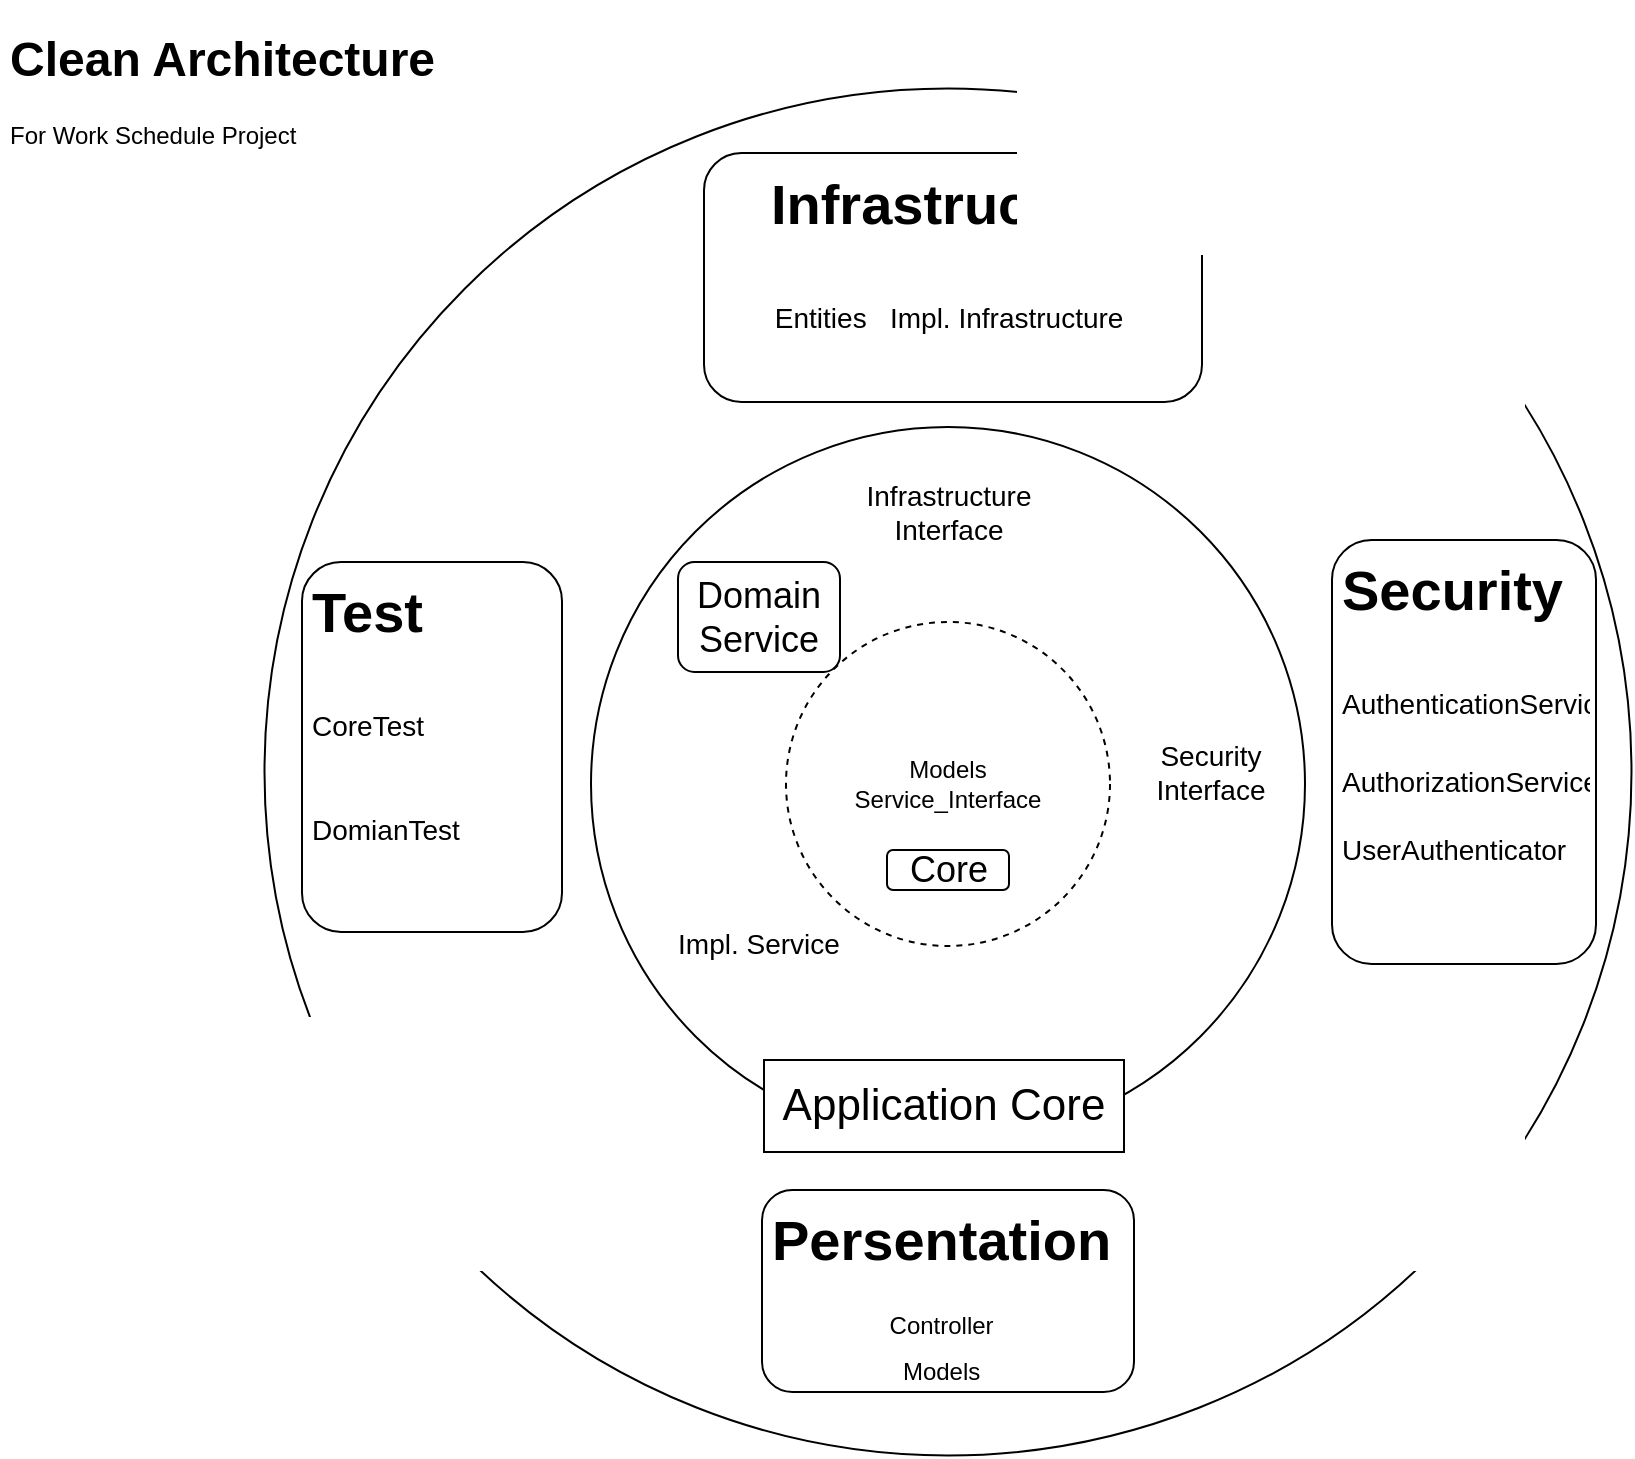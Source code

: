 <mxfile version="14.7.4" type="embed"><diagram id="gz_SMofUfC3ktrrgK0aM" name="Page-1"><mxGraphModel dx="1125" dy="760" grid="0" gridSize="10" guides="1" tooltips="1" connect="1" arrows="1" fold="1" page="0" pageScale="1" pageWidth="850" pageHeight="1100" math="0" shadow="0"><root><mxCell id="0"/><mxCell id="1" parent="0"/><mxCell id="13" value="" style="ellipse;whiteSpace=wrap;html=1;aspect=fixed;rounded=1;fontSize=14;strokeColor=#000000;fillColor=#ffffff;" parent="1" vertex="1"><mxGeometry x="20.25" y="44.25" width="683.5" height="683.5" as="geometry"/></mxCell><mxCell id="6" value="" style="ellipse;whiteSpace=wrap;html=1;aspect=fixed;" parent="1" vertex="1"><mxGeometry x="183.5" y="213.5" width="357" height="357" as="geometry"/></mxCell><mxCell id="3" value="&lt;h1&gt;Clean Architecture&lt;/h1&gt;&lt;p&gt;For Work Schedule Project&lt;/p&gt;" style="text;html=1;strokeColor=none;fillColor=none;spacing=5;spacingTop=-20;whiteSpace=wrap;overflow=hidden;rounded=0;" parent="1" vertex="1"><mxGeometry x="-112" y="10" width="339" height="95" as="geometry"/></mxCell><mxCell id="4" value="Models&lt;br&gt;Service_Interface" style="ellipse;whiteSpace=wrap;html=1;aspect=fixed;dashed=1;" parent="1" vertex="1"><mxGeometry x="281" y="311" width="162" height="162" as="geometry"/></mxCell><mxCell id="7" value="Application Core" style="text;html=1;align=center;verticalAlign=middle;whiteSpace=wrap;rounded=0;fontSize=22;strokeColor=#000000;fillColor=#ffffff;" parent="1" vertex="1"><mxGeometry x="270" y="530" width="180" height="46" as="geometry"/></mxCell><mxCell id="8" value="Core" style="text;html=1;fillColor=none;align=center;verticalAlign=middle;whiteSpace=wrap;rounded=1;fontSize=18;strokeColor=#000000;" parent="1" vertex="1"><mxGeometry x="331.5" y="425" width="61" height="20" as="geometry"/></mxCell><mxCell id="9" value="Domain Service" style="text;html=1;fillColor=none;align=center;verticalAlign=middle;whiteSpace=wrap;rounded=1;fontSize=18;strokeColor=#000000;" parent="1" vertex="1"><mxGeometry x="227" y="281" width="81" height="55" as="geometry"/></mxCell><mxCell id="10" value="Impl. Service" style="text;html=1;strokeColor=none;fillColor=none;align=center;verticalAlign=middle;whiteSpace=wrap;rounded=0;fontSize=14;" parent="1" vertex="1"><mxGeometry x="213" y="462" width="109" height="20" as="geometry"/></mxCell><mxCell id="11" value="Infrastructure Interface&lt;br&gt;" style="text;html=1;strokeColor=none;fillColor=none;align=center;verticalAlign=middle;whiteSpace=wrap;rounded=0;fontSize=14;" parent="1" vertex="1"><mxGeometry x="316.5" y="246" width="91" height="20" as="geometry"/></mxCell><mxCell id="12" style="edgeStyle=orthogonalEdgeStyle;rounded=0;orthogonalLoop=1;jettySize=auto;html=1;exitX=0.5;exitY=1;exitDx=0;exitDy=0;fontSize=14;" parent="1" source="11" target="11" edge="1"><mxGeometry relative="1" as="geometry"/></mxCell><mxCell id="16" value="&lt;h1&gt;&lt;span&gt;Infrastructure&lt;/span&gt;&lt;/h1&gt;&lt;h1&gt;&lt;span style=&quot;font-size: 14px ; font-weight: 400&quot;&gt;Entities&amp;nbsp; &amp;nbsp;Impl. Infrastructure&amp;nbsp;&lt;/span&gt;&lt;/h1&gt;" style="text;html=1;fillColor=none;spacing=5;spacingTop=-20;whiteSpace=wrap;overflow=hidden;rounded=1;fontSize=14;strokeColor=#000000;align=center;" parent="1" vertex="1"><mxGeometry x="240" y="76.5" width="249" height="124.5" as="geometry"/></mxCell><mxCell id="17" value="&lt;h1&gt;&lt;span&gt;Persentation&lt;/span&gt;&lt;/h1&gt;&lt;h1 style=&quot;text-align: center ; font-size: 12px&quot;&gt;&lt;font style=&quot;font-size: 12px ; font-weight: normal&quot;&gt;Controller&lt;/font&gt;&lt;/h1&gt;&lt;h1 style=&quot;text-align: center ; font-size: 12px&quot;&gt;&lt;font style=&quot;font-size: 12px ; font-weight: normal&quot;&gt;Models&lt;/font&gt;&lt;/h1&gt;" style="text;html=1;fillColor=none;spacing=5;spacingTop=-20;whiteSpace=wrap;overflow=hidden;rounded=1;fontSize=14;strokeColor=#000000;" vertex="1" parent="1"><mxGeometry x="269" y="595" width="186" height="101" as="geometry"/></mxCell><mxCell id="18" value="&lt;h1&gt;Security&lt;/h1&gt;&lt;h1&gt;&lt;span style=&quot;font-size: 14px ; font-weight: 400&quot;&gt;AuthenticationService&lt;/span&gt;&lt;/h1&gt;&lt;div&gt;&lt;span style=&quot;font-size: 14px ; font-weight: 400&quot;&gt;AuthorizationService&lt;/span&gt;&lt;/div&gt;&lt;div&gt;&lt;span style=&quot;font-size: 14px ; font-weight: 400&quot;&gt;&lt;br&gt;&lt;/span&gt;&lt;/div&gt;&lt;div&gt;&lt;span style=&quot;font-size: 14px ; font-weight: 400&quot;&gt;UserAuthenticator&lt;/span&gt;&lt;/div&gt;" style="text;html=1;fillColor=none;spacing=5;spacingTop=-20;whiteSpace=wrap;overflow=hidden;rounded=1;fontSize=14;strokeColor=#000000;" vertex="1" parent="1"><mxGeometry x="554" y="270" width="132" height="212" as="geometry"/></mxCell><mxCell id="19" value="&lt;h1&gt;Test&lt;/h1&gt;&lt;h1&gt;&lt;span style=&quot;font-size: 14px ; font-weight: 400&quot;&gt;CoreTest&lt;/span&gt;&lt;/h1&gt;&lt;h1&gt;&lt;span style=&quot;font-size: 14px ; font-weight: 400&quot;&gt;DomianTest&amp;nbsp;&lt;/span&gt;&lt;/h1&gt;" style="text;html=1;fillColor=none;spacing=5;spacingTop=-20;whiteSpace=wrap;overflow=hidden;rounded=1;fontSize=14;strokeColor=#000000;" vertex="1" parent="1"><mxGeometry x="39" y="281" width="130" height="185" as="geometry"/></mxCell><mxCell id="21" value="Security Interface" style="text;html=1;strokeColor=none;fillColor=none;align=center;verticalAlign=middle;whiteSpace=wrap;rounded=0;fontSize=14;" vertex="1" parent="1"><mxGeometry x="448" y="376" width="91" height="20" as="geometry"/></mxCell></root></mxGraphModel></diagram></mxfile>